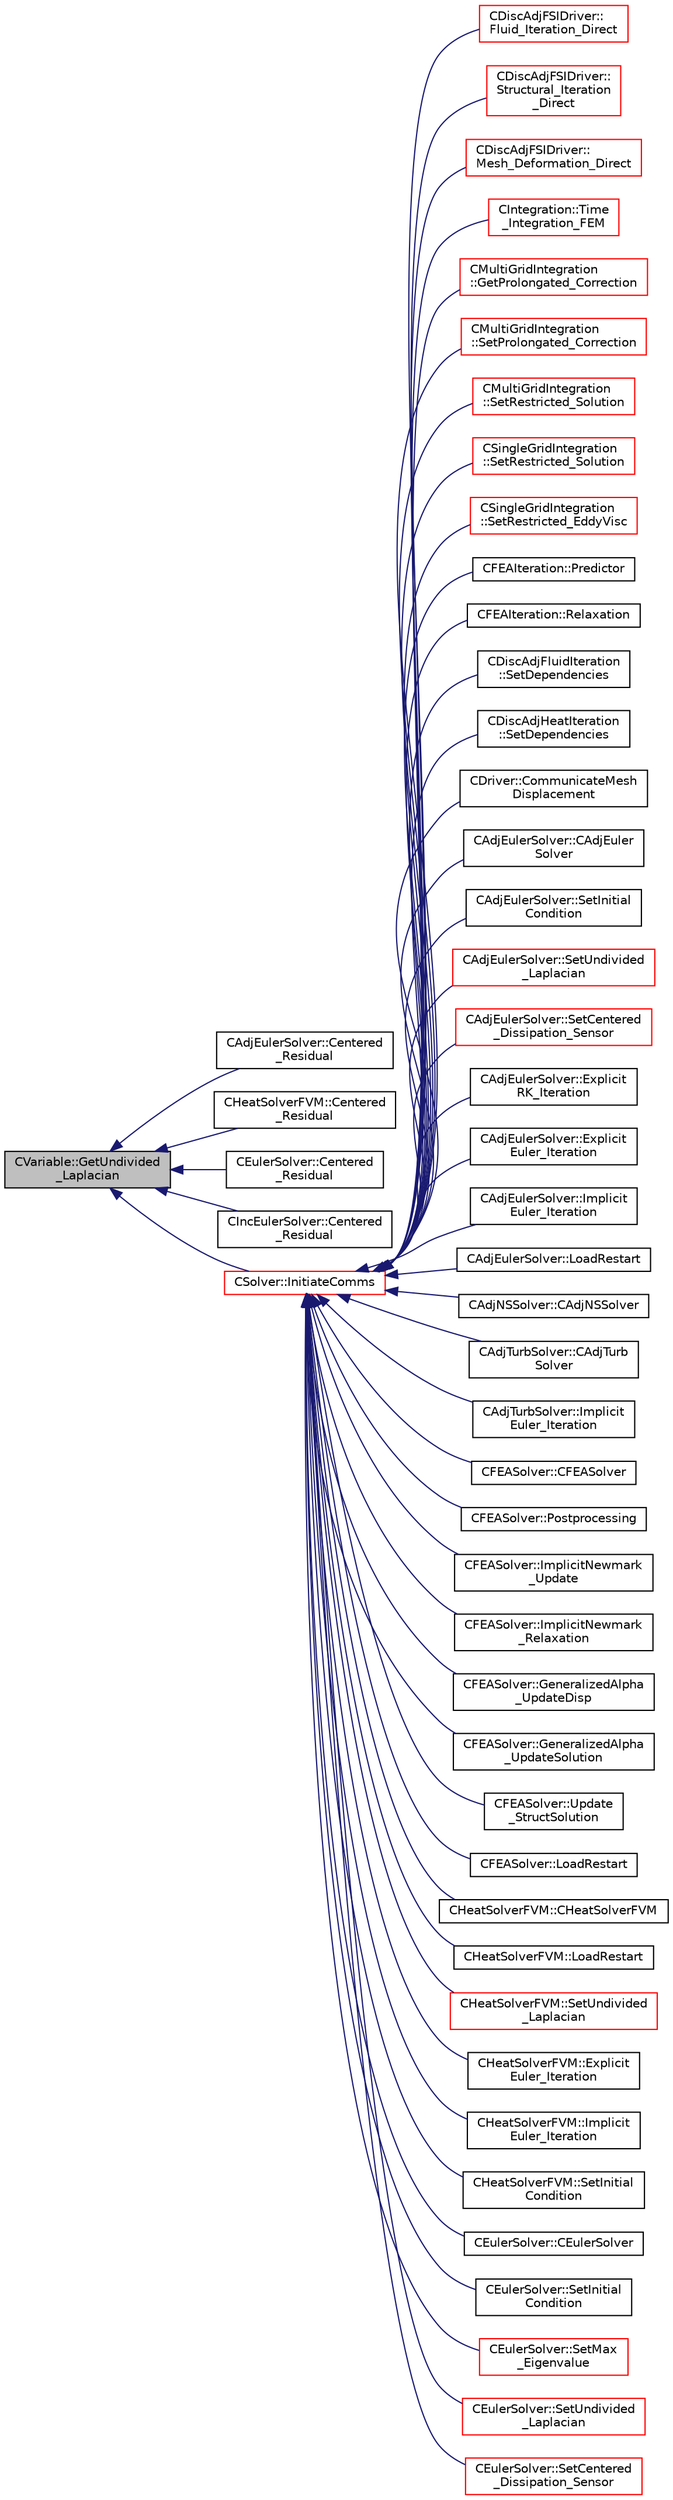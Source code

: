 digraph "CVariable::GetUndivided_Laplacian"
{
  edge [fontname="Helvetica",fontsize="10",labelfontname="Helvetica",labelfontsize="10"];
  node [fontname="Helvetica",fontsize="10",shape=record];
  rankdir="LR";
  Node3793 [label="CVariable::GetUndivided\l_Laplacian",height=0.2,width=0.4,color="black", fillcolor="grey75", style="filled", fontcolor="black"];
  Node3793 -> Node3794 [dir="back",color="midnightblue",fontsize="10",style="solid",fontname="Helvetica"];
  Node3794 [label="CAdjEulerSolver::Centered\l_Residual",height=0.2,width=0.4,color="black", fillcolor="white", style="filled",URL="$class_c_adj_euler_solver.html#ac56fe0a4cf0b8df7730fab2eea3344ff",tooltip="Compute the spatial integration using a centered scheme for the adjoint equations. "];
  Node3793 -> Node3795 [dir="back",color="midnightblue",fontsize="10",style="solid",fontname="Helvetica"];
  Node3795 [label="CHeatSolverFVM::Centered\l_Residual",height=0.2,width=0.4,color="black", fillcolor="white", style="filled",URL="$class_c_heat_solver_f_v_m.html#a779d9a04dd9c3d81518e9ed74985a246",tooltip="Compute the spatial integration using a centered scheme. "];
  Node3793 -> Node3796 [dir="back",color="midnightblue",fontsize="10",style="solid",fontname="Helvetica"];
  Node3796 [label="CEulerSolver::Centered\l_Residual",height=0.2,width=0.4,color="black", fillcolor="white", style="filled",URL="$class_c_euler_solver.html#a70328326ace55eb5b3a786455a1d0de8",tooltip="Compute the spatial integration using a centered scheme. "];
  Node3793 -> Node3797 [dir="back",color="midnightblue",fontsize="10",style="solid",fontname="Helvetica"];
  Node3797 [label="CIncEulerSolver::Centered\l_Residual",height=0.2,width=0.4,color="black", fillcolor="white", style="filled",URL="$class_c_inc_euler_solver.html#a8f119d91c8b4c53415045afee6b4f3d0",tooltip="Compute the spatial integration using a centered scheme. "];
  Node3793 -> Node3798 [dir="back",color="midnightblue",fontsize="10",style="solid",fontname="Helvetica"];
  Node3798 [label="CSolver::InitiateComms",height=0.2,width=0.4,color="red", fillcolor="white", style="filled",URL="$class_c_solver.html#a68ef94bc50683bd1f1d750b4a8cb7351",tooltip="Routine to load a solver quantity into the data structures for MPI point-to-point communication and t..."];
  Node3798 -> Node3799 [dir="back",color="midnightblue",fontsize="10",style="solid",fontname="Helvetica"];
  Node3799 [label="CDiscAdjFSIDriver::\lFluid_Iteration_Direct",height=0.2,width=0.4,color="red", fillcolor="white", style="filled",URL="$class_c_disc_adj_f_s_i_driver.html#aade7f9d8b7f7f1ddccfdc62d3b1fdaa8",tooltip="Run a direct flow iteration. "];
  Node3798 -> Node3804 [dir="back",color="midnightblue",fontsize="10",style="solid",fontname="Helvetica"];
  Node3804 [label="CDiscAdjFSIDriver::\lStructural_Iteration\l_Direct",height=0.2,width=0.4,color="red", fillcolor="white", style="filled",URL="$class_c_disc_adj_f_s_i_driver.html#aef8192d6dd5451f1e496e9847c2c5c65",tooltip="Run a direct structural iteration. "];
  Node3798 -> Node3805 [dir="back",color="midnightblue",fontsize="10",style="solid",fontname="Helvetica"];
  Node3805 [label="CDiscAdjFSIDriver::\lMesh_Deformation_Direct",height=0.2,width=0.4,color="red", fillcolor="white", style="filled",URL="$class_c_disc_adj_f_s_i_driver.html#ad683500d6b3773af342165b1b18f5c59",tooltip="Run a direct mesh deformation. "];
  Node3798 -> Node3806 [dir="back",color="midnightblue",fontsize="10",style="solid",fontname="Helvetica"];
  Node3806 [label="CIntegration::Time\l_Integration_FEM",height=0.2,width=0.4,color="red", fillcolor="white", style="filled",URL="$class_c_integration.html#a4ac7acdec8fdf941a4efc90b3f82a68c",tooltip="Do the time integration (explicit or implicit) of the numerical system on a FEM framework. "];
  Node3798 -> Node3808 [dir="back",color="midnightblue",fontsize="10",style="solid",fontname="Helvetica"];
  Node3808 [label="CMultiGridIntegration\l::GetProlongated_Correction",height=0.2,width=0.4,color="red", fillcolor="white", style="filled",URL="$class_c_multi_grid_integration.html#a29bf9a6e27f43e6b71704d05105a648d",tooltip="Compute the fine grid correction from the coarse solution. "];
  Node3798 -> Node3811 [dir="back",color="midnightblue",fontsize="10",style="solid",fontname="Helvetica"];
  Node3811 [label="CMultiGridIntegration\l::SetProlongated_Correction",height=0.2,width=0.4,color="red", fillcolor="white", style="filled",URL="$class_c_multi_grid_integration.html#a5d0d450972f5c004596b3f0abdae3015",tooltip="Set the value of the corrected fine grid solution. "];
  Node3798 -> Node3812 [dir="back",color="midnightblue",fontsize="10",style="solid",fontname="Helvetica"];
  Node3812 [label="CMultiGridIntegration\l::SetRestricted_Solution",height=0.2,width=0.4,color="red", fillcolor="white", style="filled",URL="$class_c_multi_grid_integration.html#a57c0f097c58c1d36ef8156b91350fd60",tooltip="Restrict solution from fine grid to a coarse grid. "];
  Node3798 -> Node3813 [dir="back",color="midnightblue",fontsize="10",style="solid",fontname="Helvetica"];
  Node3813 [label="CSingleGridIntegration\l::SetRestricted_Solution",height=0.2,width=0.4,color="red", fillcolor="white", style="filled",URL="$class_c_single_grid_integration.html#a035bbc4f261b680a4a651aa0af69437b",tooltip="Restrict solution from fine grid to a coarse grid. "];
  Node3798 -> Node3815 [dir="back",color="midnightblue",fontsize="10",style="solid",fontname="Helvetica"];
  Node3815 [label="CSingleGridIntegration\l::SetRestricted_EddyVisc",height=0.2,width=0.4,color="red", fillcolor="white", style="filled",URL="$class_c_single_grid_integration.html#ae875067fdaf103c36391ea21343e1731",tooltip="Restrict solution from fine grid to a coarse grid. "];
  Node3798 -> Node3816 [dir="back",color="midnightblue",fontsize="10",style="solid",fontname="Helvetica"];
  Node3816 [label="CFEAIteration::Predictor",height=0.2,width=0.4,color="black", fillcolor="white", style="filled",URL="$class_c_f_e_a_iteration.html#a00a378c1b0d9b95b250e208bcf1f420e",tooltip="Predictor. "];
  Node3798 -> Node3817 [dir="back",color="midnightblue",fontsize="10",style="solid",fontname="Helvetica"];
  Node3817 [label="CFEAIteration::Relaxation",height=0.2,width=0.4,color="black", fillcolor="white", style="filled",URL="$class_c_f_e_a_iteration.html#a840bd377c7050c57cb5f81799669b59f",tooltip="Relaxation. "];
  Node3798 -> Node3818 [dir="back",color="midnightblue",fontsize="10",style="solid",fontname="Helvetica"];
  Node3818 [label="CDiscAdjFluidIteration\l::SetDependencies",height=0.2,width=0.4,color="black", fillcolor="white", style="filled",URL="$class_c_disc_adj_fluid_iteration.html#aad302b77466b001d380ca8766ba8d85c",tooltip="Compute necessary variables that depend on the conservative variables or the mesh node positions (e..."];
  Node3798 -> Node3819 [dir="back",color="midnightblue",fontsize="10",style="solid",fontname="Helvetica"];
  Node3819 [label="CDiscAdjHeatIteration\l::SetDependencies",height=0.2,width=0.4,color="black", fillcolor="white", style="filled",URL="$class_c_disc_adj_heat_iteration.html#a8098b35364d0a2a7b1fa31850714e359",tooltip="Compute necessary variables that depend on the conservative variables or the mesh node positions (e..."];
  Node3798 -> Node3820 [dir="back",color="midnightblue",fontsize="10",style="solid",fontname="Helvetica"];
  Node3820 [label="CDriver::CommunicateMesh\lDisplacement",height=0.2,width=0.4,color="black", fillcolor="white", style="filled",URL="$class_c_driver.html#ab7774dbeec50826a830714585aa45740",tooltip="Communicate the boundary mesh displacements in a python call. "];
  Node3798 -> Node3821 [dir="back",color="midnightblue",fontsize="10",style="solid",fontname="Helvetica"];
  Node3821 [label="CAdjEulerSolver::CAdjEuler\lSolver",height=0.2,width=0.4,color="black", fillcolor="white", style="filled",URL="$class_c_adj_euler_solver.html#a0a739888df9436d4707665d152a7af1a"];
  Node3798 -> Node3822 [dir="back",color="midnightblue",fontsize="10",style="solid",fontname="Helvetica"];
  Node3822 [label="CAdjEulerSolver::SetInitial\lCondition",height=0.2,width=0.4,color="black", fillcolor="white", style="filled",URL="$class_c_adj_euler_solver.html#a9b83036ab8c37a1b24350704dcfeaeb3",tooltip="Set the initial condition for the Euler Equations. "];
  Node3798 -> Node3823 [dir="back",color="midnightblue",fontsize="10",style="solid",fontname="Helvetica"];
  Node3823 [label="CAdjEulerSolver::SetUndivided\l_Laplacian",height=0.2,width=0.4,color="red", fillcolor="white", style="filled",URL="$class_c_adj_euler_solver.html#a1872318f659d74b4e12d669095ee57b5",tooltip="Compute the undivided laplacian for the adjoint solution. "];
  Node3798 -> Node3826 [dir="back",color="midnightblue",fontsize="10",style="solid",fontname="Helvetica"];
  Node3826 [label="CAdjEulerSolver::SetCentered\l_Dissipation_Sensor",height=0.2,width=0.4,color="red", fillcolor="white", style="filled",URL="$class_c_adj_euler_solver.html#af1b72ed76900f821d2f51942cb4252db",tooltip="Compute the sensor for higher order dissipation control in rotating problems. "];
  Node3798 -> Node3827 [dir="back",color="midnightblue",fontsize="10",style="solid",fontname="Helvetica"];
  Node3827 [label="CAdjEulerSolver::Explicit\lRK_Iteration",height=0.2,width=0.4,color="black", fillcolor="white", style="filled",URL="$class_c_adj_euler_solver.html#a83de159f4bd062c776f07d087414a9cf",tooltip="Update the solution using a Runge-Kutta strategy. "];
  Node3798 -> Node3828 [dir="back",color="midnightblue",fontsize="10",style="solid",fontname="Helvetica"];
  Node3828 [label="CAdjEulerSolver::Explicit\lEuler_Iteration",height=0.2,width=0.4,color="black", fillcolor="white", style="filled",URL="$class_c_adj_euler_solver.html#a2863f1ed56105b595204ac31b3dab66b",tooltip="Update the solution using a explicit Euler scheme. "];
  Node3798 -> Node3829 [dir="back",color="midnightblue",fontsize="10",style="solid",fontname="Helvetica"];
  Node3829 [label="CAdjEulerSolver::Implicit\lEuler_Iteration",height=0.2,width=0.4,color="black", fillcolor="white", style="filled",URL="$class_c_adj_euler_solver.html#af64f459bce9498b1d19d8a645d0bc2c3",tooltip="Update the solution using an implicit solver. "];
  Node3798 -> Node3830 [dir="back",color="midnightblue",fontsize="10",style="solid",fontname="Helvetica"];
  Node3830 [label="CAdjEulerSolver::LoadRestart",height=0.2,width=0.4,color="black", fillcolor="white", style="filled",URL="$class_c_adj_euler_solver.html#acaf1ae2d6c07b492ab1eeca389881731",tooltip="Load a solution from a restart file. "];
  Node3798 -> Node3831 [dir="back",color="midnightblue",fontsize="10",style="solid",fontname="Helvetica"];
  Node3831 [label="CAdjNSSolver::CAdjNSSolver",height=0.2,width=0.4,color="black", fillcolor="white", style="filled",URL="$class_c_adj_n_s_solver.html#a323f1dc7c0b9fe00d1911eeeea365d46"];
  Node3798 -> Node3832 [dir="back",color="midnightblue",fontsize="10",style="solid",fontname="Helvetica"];
  Node3832 [label="CAdjTurbSolver::CAdjTurb\lSolver",height=0.2,width=0.4,color="black", fillcolor="white", style="filled",URL="$class_c_adj_turb_solver.html#a621bdae0b081f25a67425cc037cd90a2"];
  Node3798 -> Node3833 [dir="back",color="midnightblue",fontsize="10",style="solid",fontname="Helvetica"];
  Node3833 [label="CAdjTurbSolver::Implicit\lEuler_Iteration",height=0.2,width=0.4,color="black", fillcolor="white", style="filled",URL="$class_c_adj_turb_solver.html#a2c2657818c6ecfb7984c70bf079accd3",tooltip="Update the solution using an implicit solver. "];
  Node3798 -> Node3834 [dir="back",color="midnightblue",fontsize="10",style="solid",fontname="Helvetica"];
  Node3834 [label="CFEASolver::CFEASolver",height=0.2,width=0.4,color="black", fillcolor="white", style="filled",URL="$class_c_f_e_a_solver.html#a1d4c7d17d9c7143d3079fc78fae1599d"];
  Node3798 -> Node3835 [dir="back",color="midnightblue",fontsize="10",style="solid",fontname="Helvetica"];
  Node3835 [label="CFEASolver::Postprocessing",height=0.2,width=0.4,color="black", fillcolor="white", style="filled",URL="$class_c_f_e_a_solver.html#a582bf776db03d18a985936fff4c16644",tooltip="Postprocessing. "];
  Node3798 -> Node3836 [dir="back",color="midnightblue",fontsize="10",style="solid",fontname="Helvetica"];
  Node3836 [label="CFEASolver::ImplicitNewmark\l_Update",height=0.2,width=0.4,color="black", fillcolor="white", style="filled",URL="$class_c_f_e_a_solver.html#ae2afb9595361d9ead55f76ae5d89df02",tooltip="Update the solution using an implicit Newmark solver. "];
  Node3798 -> Node3837 [dir="back",color="midnightblue",fontsize="10",style="solid",fontname="Helvetica"];
  Node3837 [label="CFEASolver::ImplicitNewmark\l_Relaxation",height=0.2,width=0.4,color="black", fillcolor="white", style="filled",URL="$class_c_f_e_a_solver.html#afc818eebdc8cd168090a1abd5764425f",tooltip="A virtual member. "];
  Node3798 -> Node3838 [dir="back",color="midnightblue",fontsize="10",style="solid",fontname="Helvetica"];
  Node3838 [label="CFEASolver::GeneralizedAlpha\l_UpdateDisp",height=0.2,width=0.4,color="black", fillcolor="white", style="filled",URL="$class_c_f_e_a_solver.html#afe622d2f1e07a01baeaebc52cb7fcd45",tooltip="Update the solution using an implicit Generalized Alpha solver. "];
  Node3798 -> Node3839 [dir="back",color="midnightblue",fontsize="10",style="solid",fontname="Helvetica"];
  Node3839 [label="CFEASolver::GeneralizedAlpha\l_UpdateSolution",height=0.2,width=0.4,color="black", fillcolor="white", style="filled",URL="$class_c_f_e_a_solver.html#ae2bac89cd2c2b5c052f21b1815ce0348",tooltip="Update the solution using an implicit Generalized Alpha solver. "];
  Node3798 -> Node3840 [dir="back",color="midnightblue",fontsize="10",style="solid",fontname="Helvetica"];
  Node3840 [label="CFEASolver::Update\l_StructSolution",height=0.2,width=0.4,color="black", fillcolor="white", style="filled",URL="$class_c_f_e_a_solver.html#a564968575d62fc76612e8be5804652bd",tooltip="Aitken&#39;s relaxation of the solution. "];
  Node3798 -> Node3841 [dir="back",color="midnightblue",fontsize="10",style="solid",fontname="Helvetica"];
  Node3841 [label="CFEASolver::LoadRestart",height=0.2,width=0.4,color="black", fillcolor="white", style="filled",URL="$class_c_f_e_a_solver.html#a5f70ded742a6204f439628d029ac294a",tooltip="Load a solution from a restart file. "];
  Node3798 -> Node3842 [dir="back",color="midnightblue",fontsize="10",style="solid",fontname="Helvetica"];
  Node3842 [label="CHeatSolverFVM::CHeatSolverFVM",height=0.2,width=0.4,color="black", fillcolor="white", style="filled",URL="$class_c_heat_solver_f_v_m.html#a42af03c3f465c905fbc3ecbee398f5be",tooltip="Constructor of the class. "];
  Node3798 -> Node3843 [dir="back",color="midnightblue",fontsize="10",style="solid",fontname="Helvetica"];
  Node3843 [label="CHeatSolverFVM::LoadRestart",height=0.2,width=0.4,color="black", fillcolor="white", style="filled",URL="$class_c_heat_solver_f_v_m.html#a206fdd2ca3b6c1a050945a07dc38bd80",tooltip="Load a solution from a restart file. "];
  Node3798 -> Node3844 [dir="back",color="midnightblue",fontsize="10",style="solid",fontname="Helvetica"];
  Node3844 [label="CHeatSolverFVM::SetUndivided\l_Laplacian",height=0.2,width=0.4,color="red", fillcolor="white", style="filled",URL="$class_c_heat_solver_f_v_m.html#a62fe1f80d82f024d872943869e2fef83",tooltip="Compute the undivided laplacian for the solution. "];
  Node3798 -> Node3846 [dir="back",color="midnightblue",fontsize="10",style="solid",fontname="Helvetica"];
  Node3846 [label="CHeatSolverFVM::Explicit\lEuler_Iteration",height=0.2,width=0.4,color="black", fillcolor="white", style="filled",URL="$class_c_heat_solver_f_v_m.html#ac72e3e231d74967d368bf1cb7345535a",tooltip="Update the solution using an explicit solver. "];
  Node3798 -> Node3847 [dir="back",color="midnightblue",fontsize="10",style="solid",fontname="Helvetica"];
  Node3847 [label="CHeatSolverFVM::Implicit\lEuler_Iteration",height=0.2,width=0.4,color="black", fillcolor="white", style="filled",URL="$class_c_heat_solver_f_v_m.html#a604f660ae9da06eae59363f83a98843e",tooltip="Update the solution using an implicit solver. "];
  Node3798 -> Node3848 [dir="back",color="midnightblue",fontsize="10",style="solid",fontname="Helvetica"];
  Node3848 [label="CHeatSolverFVM::SetInitial\lCondition",height=0.2,width=0.4,color="black", fillcolor="white", style="filled",URL="$class_c_heat_solver_f_v_m.html#ad7abcac73bd5dbcaea0bb053a24fd571",tooltip="Set the initial condition for the FEM structural problem. "];
  Node3798 -> Node3849 [dir="back",color="midnightblue",fontsize="10",style="solid",fontname="Helvetica"];
  Node3849 [label="CEulerSolver::CEulerSolver",height=0.2,width=0.4,color="black", fillcolor="white", style="filled",URL="$class_c_euler_solver.html#ae1e74218b4e943111b100d7ddcbd4db9"];
  Node3798 -> Node3850 [dir="back",color="midnightblue",fontsize="10",style="solid",fontname="Helvetica"];
  Node3850 [label="CEulerSolver::SetInitial\lCondition",height=0.2,width=0.4,color="black", fillcolor="white", style="filled",URL="$class_c_euler_solver.html#acd432e102632a115b8a1821f58b21340",tooltip="Set the initial condition for the Euler Equations. "];
  Node3798 -> Node3851 [dir="back",color="midnightblue",fontsize="10",style="solid",fontname="Helvetica"];
  Node3851 [label="CEulerSolver::SetMax\l_Eigenvalue",height=0.2,width=0.4,color="red", fillcolor="white", style="filled",URL="$class_c_euler_solver.html#a76f7fdf349ae41c6f0cf4df82b571fb1",tooltip="Compute the max eigenvalue. "];
  Node3798 -> Node3854 [dir="back",color="midnightblue",fontsize="10",style="solid",fontname="Helvetica"];
  Node3854 [label="CEulerSolver::SetUndivided\l_Laplacian",height=0.2,width=0.4,color="red", fillcolor="white", style="filled",URL="$class_c_euler_solver.html#adc7c82a25b8be22b16b5452c1992744f",tooltip="Compute the undivided laplacian for the solution, except the energy equation. "];
  Node3798 -> Node3855 [dir="back",color="midnightblue",fontsize="10",style="solid",fontname="Helvetica"];
  Node3855 [label="CEulerSolver::SetCentered\l_Dissipation_Sensor",height=0.2,width=0.4,color="red", fillcolor="white", style="filled",URL="$class_c_euler_solver.html#a2f4e3619ae65c63cbda1ef2098441ab4",tooltip="Compute a pressure sensor switch. "];
}
